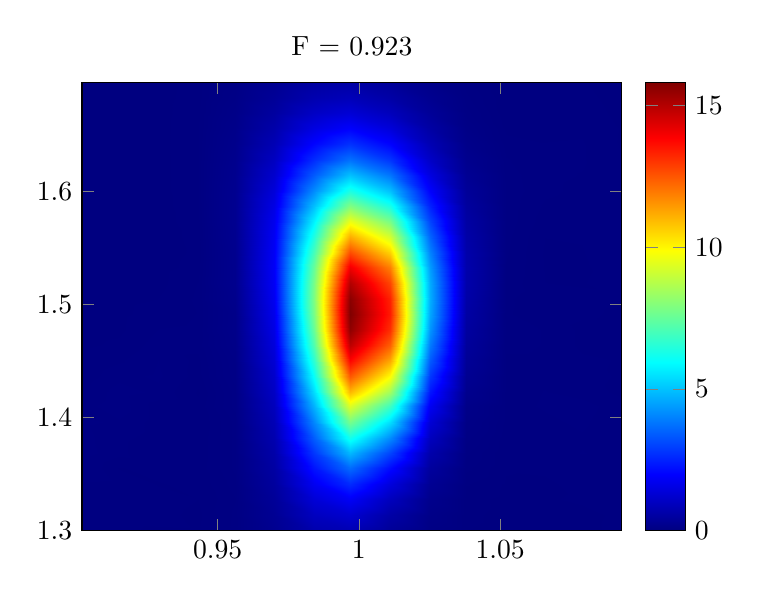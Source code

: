 \begin{tikzpicture}
\begin{axis}[view={0}{90}, title={F = 0.923}, surf, shader={interp}, colormap/jet, colorbar]
    \addplot3[]
        coordinates {
            (0.902,1.3,0.011)
            (0.915,1.3,0.01)
            (0.929,1.3,0.006)
            (0.943,1.3,0.007)
            (0.956,1.3,0.045)
            (0.97,1.3,0.243)
            (0.984,1.3,0.695)
            (0.997,1.3,0.792)
            (1.011,1.3,0.363)
            (1.025,1.3,0.071)
            (1.038,1.3,0.008)
            (1.052,1.3,0.004)
            (1.066,1.3,0.007)
            (1.079,1.3,0.002)
            (1.093,1.3,0.014)

            (0.902,1.314,0.014)
            (0.915,1.314,0.012)
            (0.929,1.314,0.013)
            (0.943,1.314,0.004)
            (0.956,1.314,0.043)
            (0.97,1.314,0.303)
            (0.984,1.314,0.987)
            (0.997,1.314,1.238)
            (1.011,1.314,0.591)
            (1.025,1.314,0.122)
            (1.038,1.314,0.011)
            (1.052,1.314,0.004)
            (1.066,1.314,0.006)
            (1.079,1.314,0.003)
            (1.093,1.314,0.012)

            (0.902,1.328,0.02)
            (0.915,1.328,0.012)
            (0.929,1.328,0.015)
            (0.943,1.328,0.008)
            (0.956,1.328,0.038)
            (0.97,1.328,0.373)
            (0.984,1.328,1.347)
            (0.997,1.328,1.839)
            (1.011,1.328,0.95)
            (1.025,1.328,0.189)
            (1.038,1.328,0.014)
            (1.052,1.328,0.004)
            (1.066,1.328,0.006)
            (1.079,1.328,0.011)
            (1.093,1.328,0.008)

            (0.902,1.341,0.02)
            (0.915,1.341,0.019)
            (0.929,1.341,0.007)
            (0.943,1.341,0.012)
            (0.956,1.341,0.047)
            (0.97,1.341,0.461)
            (0.984,1.341,1.773)
            (0.997,1.341,2.628)
            (1.011,1.341,1.444)
            (1.025,1.341,0.301)
            (1.038,1.341,0.025)
            (1.052,1.341,0.006)
            (1.066,1.341,0.003)
            (1.079,1.341,0.017)
            (1.093,1.341,0.021)

            (0.902,1.355,0.042)
            (0.915,1.355,0.007)
            (0.929,1.355,0.014)
            (0.943,1.355,0.014)
            (0.956,1.355,0.059)
            (0.97,1.355,0.545)
            (0.984,1.355,2.267)
            (0.997,1.355,3.63)
            (1.011,1.355,2.128)
            (1.025,1.355,0.454)
            (1.038,1.355,0.044)
            (1.052,1.355,0.01)
            (1.066,1.355,0.013)
            (1.079,1.355,0.014)
            (1.093,1.355,0.015)

            (0.902,1.369,0.047)
            (0.915,1.369,0.028)
            (0.929,1.369,0.008)
            (0.943,1.369,0.011)
            (0.956,1.369,0.06)
            (0.97,1.369,0.634)
            (0.984,1.369,2.82)
            (0.997,1.369,4.831)
            (1.011,1.369,3.032)
            (1.025,1.369,0.675)
            (1.038,1.369,0.058)
            (1.052,1.369,0.009)
            (1.066,1.369,0.018)
            (1.079,1.369,0.024)
            (1.093,1.369,0.02)

            (0.902,1.382,0.045)
            (0.915,1.382,0.028)
            (0.929,1.382,0.016)
            (0.943,1.382,0.011)
            (0.956,1.382,0.059)
            (0.97,1.382,0.729)
            (0.984,1.382,3.431)
            (0.997,1.382,6.225)
            (1.011,1.382,4.139)
            (1.025,1.382,0.965)
            (1.038,1.382,0.078)
            (1.052,1.382,0.013)
            (1.066,1.382,0.014)
            (1.079,1.382,0.022)
            (1.093,1.382,0.012)

            (0.902,1.396,0.042)
            (0.915,1.396,0.037)
            (0.929,1.396,0.016)
            (0.943,1.396,0.008)
            (0.956,1.396,0.059)
            (0.97,1.396,0.835)
            (0.984,1.396,4.082)
            (0.997,1.396,7.764)
            (1.011,1.396,5.452)
            (1.025,1.396,1.322)
            (1.038,1.396,0.103)
            (1.052,1.396,0.018)
            (1.066,1.396,0.021)
            (1.079,1.396,0.026)
            (1.093,1.396,0.013)

            (0.902,1.41,0.033)
            (0.915,1.41,0.049)
            (0.929,1.41,0.015)
            (0.943,1.41,0.012)
            (0.956,1.41,0.077)
            (0.97,1.41,0.947)
            (0.984,1.41,4.758)
            (0.997,1.41,9.378)
            (1.011,1.41,6.911)
            (1.025,1.41,1.779)
            (1.038,1.41,0.136)
            (1.052,1.41,0.019)
            (1.066,1.41,0.025)
            (1.079,1.41,0.029)
            (1.093,1.41,0.016)

            (0.902,1.423,0.023)
            (0.915,1.423,0.047)
            (0.929,1.423,0.035)
            (0.943,1.423,0.006)
            (0.956,1.423,0.078)
            (0.97,1.423,1.064)
            (0.984,1.423,5.43)
            (0.997,1.423,10.994)
            (1.011,1.423,8.444)
            (1.025,1.423,2.294)
            (1.038,1.423,0.208)
            (1.052,1.423,0.018)
            (1.066,1.423,0.024)
            (1.079,1.423,0.018)
            (1.093,1.423,0.003)

            (0.902,1.437,0.014)
            (0.915,1.437,0.034)
            (0.929,1.437,0.042)
            (0.943,1.437,0.017)
            (0.956,1.437,0.096)
            (0.97,1.437,1.177)
            (0.984,1.437,6.079)
            (0.997,1.437,12.517)
            (1.011,1.437,9.944)
            (1.025,1.437,2.848)
            (1.038,1.437,0.283)
            (1.052,1.437,0.019)
            (1.066,1.437,0.021)
            (1.079,1.437,0.014)
            (1.093,1.437,0.006)

            (0.902,1.451,0.009)
            (0.915,1.451,0.021)
            (0.929,1.451,0.039)
            (0.943,1.451,0.019)
            (0.956,1.451,0.103)
            (0.97,1.451,1.309)
            (0.984,1.451,6.678)
            (0.997,1.451,13.846)
            (1.011,1.451,11.297)
            (1.025,1.451,3.404)
            (1.038,1.451,0.355)
            (1.052,1.451,0.021)
            (1.066,1.451,0.021)
            (1.079,1.451,0.011)
            (1.093,1.451,0.007)

            (0.902,1.464,0.005)
            (0.915,1.464,0.011)
            (0.929,1.464,0.031)
            (0.943,1.464,0.029)
            (0.956,1.464,0.126)
            (0.97,1.464,1.431)
            (0.984,1.464,7.193)
            (0.997,1.464,14.891)
            (1.011,1.464,12.391)
            (1.025,1.464,3.898)
            (1.038,1.464,0.427)
            (1.052,1.464,0.027)
            (1.066,1.464,0.023)
            (1.079,1.464,0.004)
            (1.093,1.464,0.005)

            (0.902,1.478,0.002)
            (0.915,1.478,0.005)
            (0.929,1.478,0.024)
            (0.943,1.478,0.027)
            (0.956,1.478,0.143)
            (0.97,1.478,1.555)
            (0.984,1.478,7.582)
            (0.997,1.478,15.572)
            (1.011,1.478,13.128)
            (1.025,1.478,4.304)
            (1.038,1.478,0.492)
            (1.052,1.478,0.028)
            (1.066,1.478,0.023)
            (1.079,1.478,0.004)
            (1.093,1.478,0.004)

            (0.902,1.492,0.001)
            (0.915,1.492,0.004)
            (0.929,1.492,0.016)
            (0.943,1.492,0.024)
            (0.956,1.492,0.14)
            (0.97,1.492,1.661)
            (0.984,1.492,7.833)
            (0.997,1.492,15.829)
            (1.011,1.492,13.45)
            (1.025,1.492,4.577)
            (1.038,1.492,0.561)
            (1.052,1.492,0.025)
            (1.066,1.492,0.016)
            (1.079,1.492,0.01)
            (1.093,1.492,0.006)

            (0.902,1.505,0.002)
            (0.915,1.505,0.003)
            (0.929,1.505,0.008)
            (0.943,1.505,0.027)
            (0.956,1.505,0.179)
            (0.97,1.505,1.755)
            (0.984,1.505,7.911)
            (0.997,1.505,15.652)
            (1.011,1.505,13.327)
            (1.025,1.505,4.692)
            (1.038,1.505,0.623)
            (1.052,1.505,0.026)
            (1.066,1.505,0.012)
            (1.079,1.505,0.011)
            (1.093,1.505,0.01)

            (0.902,1.519,0.002)
            (0.915,1.519,0.002)
            (0.929,1.519,0.003)
            (0.943,1.519,0.024)
            (0.956,1.519,0.21)
            (0.97,1.519,1.83)
            (0.984,1.519,7.811)
            (0.997,1.519,15.038)
            (1.011,1.519,12.777)
            (1.025,1.519,4.633)
            (1.038,1.519,0.666)
            (1.052,1.519,0.034)
            (1.066,1.519,0.008)
            (1.079,1.519,0.007)
            (1.093,1.519,0.017)

            (0.902,1.533,0.002)
            (0.915,1.533,0.001)
            (0.929,1.533,0.002)
            (0.943,1.533,0.014)
            (0.956,1.533,0.21)
            (0.97,1.533,1.858)
            (0.984,1.533,7.522)
            (0.997,1.533,14.037)
            (1.011,1.533,11.846)
            (1.025,1.533,4.401)
            (1.038,1.533,0.682)
            (1.052,1.533,0.038)
            (1.066,1.533,0.007)
            (1.079,1.533,0.005)
            (1.093,1.533,0.02)

            (0.902,1.546,0.002)
            (0.915,1.546,0.001)
            (0.929,1.546,0.001)
            (0.943,1.546,0.011)
            (0.956,1.546,0.216)
            (0.97,1.546,1.835)
            (0.984,1.546,7.058)
            (0.997,1.546,12.723)
            (1.011,1.546,10.626)
            (1.025,1.546,4.026)
            (1.038,1.546,0.662)
            (1.052,1.546,0.041)
            (1.066,1.546,0.006)
            (1.079,1.546,0.007)
            (1.093,1.546,0.023)

            (0.902,1.56,0.002)
            (0.915,1.56,0.001)
            (0.929,1.56,0.001)
            (0.943,1.56,0.013)
            (0.956,1.56,0.235)
            (0.97,1.56,1.786)
            (0.984,1.56,6.448)
            (0.997,1.56,11.196)
            (1.011,1.56,9.229)
            (1.025,1.56,3.548)
            (1.038,1.56,0.617)
            (1.052,1.56,0.044)
            (1.066,1.56,0.008)
            (1.079,1.56,0.009)
            (1.093,1.56,0.021)

            (0.902,1.574,0.002)
            (0.915,1.574,0.001)
            (0.929,1.574,0.001)
            (0.943,1.574,0.017)
            (0.956,1.574,0.249)
            (0.97,1.574,1.697)
            (0.984,1.574,5.737)
            (0.997,1.574,9.566)
            (1.011,1.574,7.76)
            (1.025,1.574,3.019)
            (1.038,1.574,0.552)
            (1.052,1.574,0.049)
            (1.066,1.574,0.015)
            (1.079,1.574,0.014)
            (1.093,1.574,0.021)

            (0.902,1.587,0.001)
            (0.915,1.587,0.001)
            (0.929,1.587,0.001)
            (0.943,1.587,0.02)
            (0.956,1.587,0.25)
            (0.97,1.587,1.564)
            (0.984,1.587,4.959)
            (0.997,1.587,7.928)
            (1.011,1.587,6.32)
            (1.025,1.587,2.48)
            (1.038,1.587,0.476)
            (1.052,1.587,0.049)
            (1.066,1.587,0.021)
            (1.079,1.587,0.016)
            (1.093,1.587,0.019)

            (0.902,1.601,0.001)
            (0.915,1.601,0.001)
            (0.929,1.601,0.001)
            (0.943,1.601,0.023)
            (0.956,1.601,0.243)
            (0.97,1.601,1.394)
            (0.984,1.601,4.157)
            (0.997,1.601,6.371)
            (1.011,1.601,4.981)
            (1.025,1.601,1.966)
            (1.038,1.601,0.389)
            (1.052,1.601,0.05)
            (1.066,1.601,0.027)
            (1.079,1.601,0.02)
            (1.093,1.601,0.018)

            (0.902,1.615,0.0)
            (0.915,1.615,0.001)
            (0.929,1.615,0.001)
            (0.943,1.615,0.023)
            (0.956,1.615,0.228)
            (0.97,1.615,1.206)
            (0.984,1.615,3.38)
            (0.997,1.615,4.961)
            (1.011,1.615,3.799)
            (1.025,1.615,1.501)
            (1.038,1.615,0.304)
            (1.052,1.615,0.047)
            (1.066,1.615,0.027)
            (1.079,1.615,0.023)
            (1.093,1.615,0.014)

            (0.902,1.628,0.0)
            (0.915,1.628,0.001)
            (0.929,1.628,0.001)
            (0.943,1.628,0.023)
            (0.956,1.628,0.208)
            (0.97,1.628,1.011)
            (0.984,1.628,2.663)
            (0.997,1.628,3.746)
            (1.011,1.628,2.804)
            (1.025,1.628,1.109)
            (1.038,1.628,0.225)
            (1.052,1.628,0.041)
            (1.066,1.628,0.027)
            (1.079,1.628,0.025)
            (1.093,1.628,0.009)

            (0.902,1.642,0.0)
            (0.915,1.642,0.001)
            (0.929,1.642,0.002)
            (0.943,1.642,0.022)
            (0.956,1.642,0.182)
            (0.97,1.642,0.821)
            (0.984,1.642,2.034)
            (0.997,1.642,2.742)
            (1.011,1.642,2.008)
            (1.025,1.642,0.795)
            (1.038,1.642,0.159)
            (1.052,1.642,0.03)
            (1.066,1.642,0.024)
            (1.079,1.642,0.025)
            (1.093,1.642,0.006)

            (0.902,1.656,0.0)
            (0.915,1.656,0.0)
            (0.929,1.656,0.002)
            (0.943,1.656,0.021)
            (0.956,1.656,0.155)
            (0.97,1.656,0.645)
            (0.984,1.656,1.504)
            (0.997,1.656,1.945)
            (1.011,1.656,1.39)
            (1.025,1.656,0.552)
            (1.038,1.656,0.108)
            (1.052,1.656,0.019)
            (1.066,1.656,0.02)
            (1.079,1.656,0.021)
            (1.093,1.656,0.007)

            (0.902,1.67,0.0)
            (0.915,1.67,0.0)
            (0.929,1.67,0.002)
            (0.943,1.67,0.019)
            (0.956,1.67,0.127)
            (0.97,1.67,0.491)
            (0.984,1.67,1.075)
            (0.997,1.67,1.333)
            (1.011,1.67,0.93)
            (1.025,1.67,0.372)
            (1.038,1.67,0.078)
            (1.052,1.67,0.012)
            (1.066,1.67,0.017)
            (1.079,1.67,0.015)
            (1.093,1.67,0.004)

            (0.902,1.683,9.5e-5)
            (0.915,1.683,0.0)
            (0.929,1.683,0.002)
            (0.943,1.683,0.016)
            (0.956,1.683,0.1)
            (0.97,1.683,0.361)
            (0.984,1.683,0.745)
            (0.997,1.683,0.886)
            (1.011,1.683,0.601)
            (1.025,1.683,0.243)
            (1.038,1.683,0.06)
            (1.052,1.683,0.01)
            (1.066,1.683,0.013)
            (1.079,1.683,0.013)
            (1.093,1.683,0.001)

            (0.902,1.697,4.028e-5)
            (0.915,1.697,0.0)
            (0.929,1.697,0.001)
            (0.943,1.697,0.014)
            (0.956,1.697,0.076)
            (0.97,1.697,0.256)
            (0.984,1.697,0.5)
            (0.997,1.697,0.57)
            (1.011,1.697,0.375)
            (1.025,1.697,0.15)
            (1.038,1.697,0.045)
            (1.052,1.697,0.011)
            (1.066,1.697,0.009)
            (1.079,1.697,0.009)
            (1.093,1.697,0.002)

        }
        ;
\end{axis}
\end{tikzpicture}
